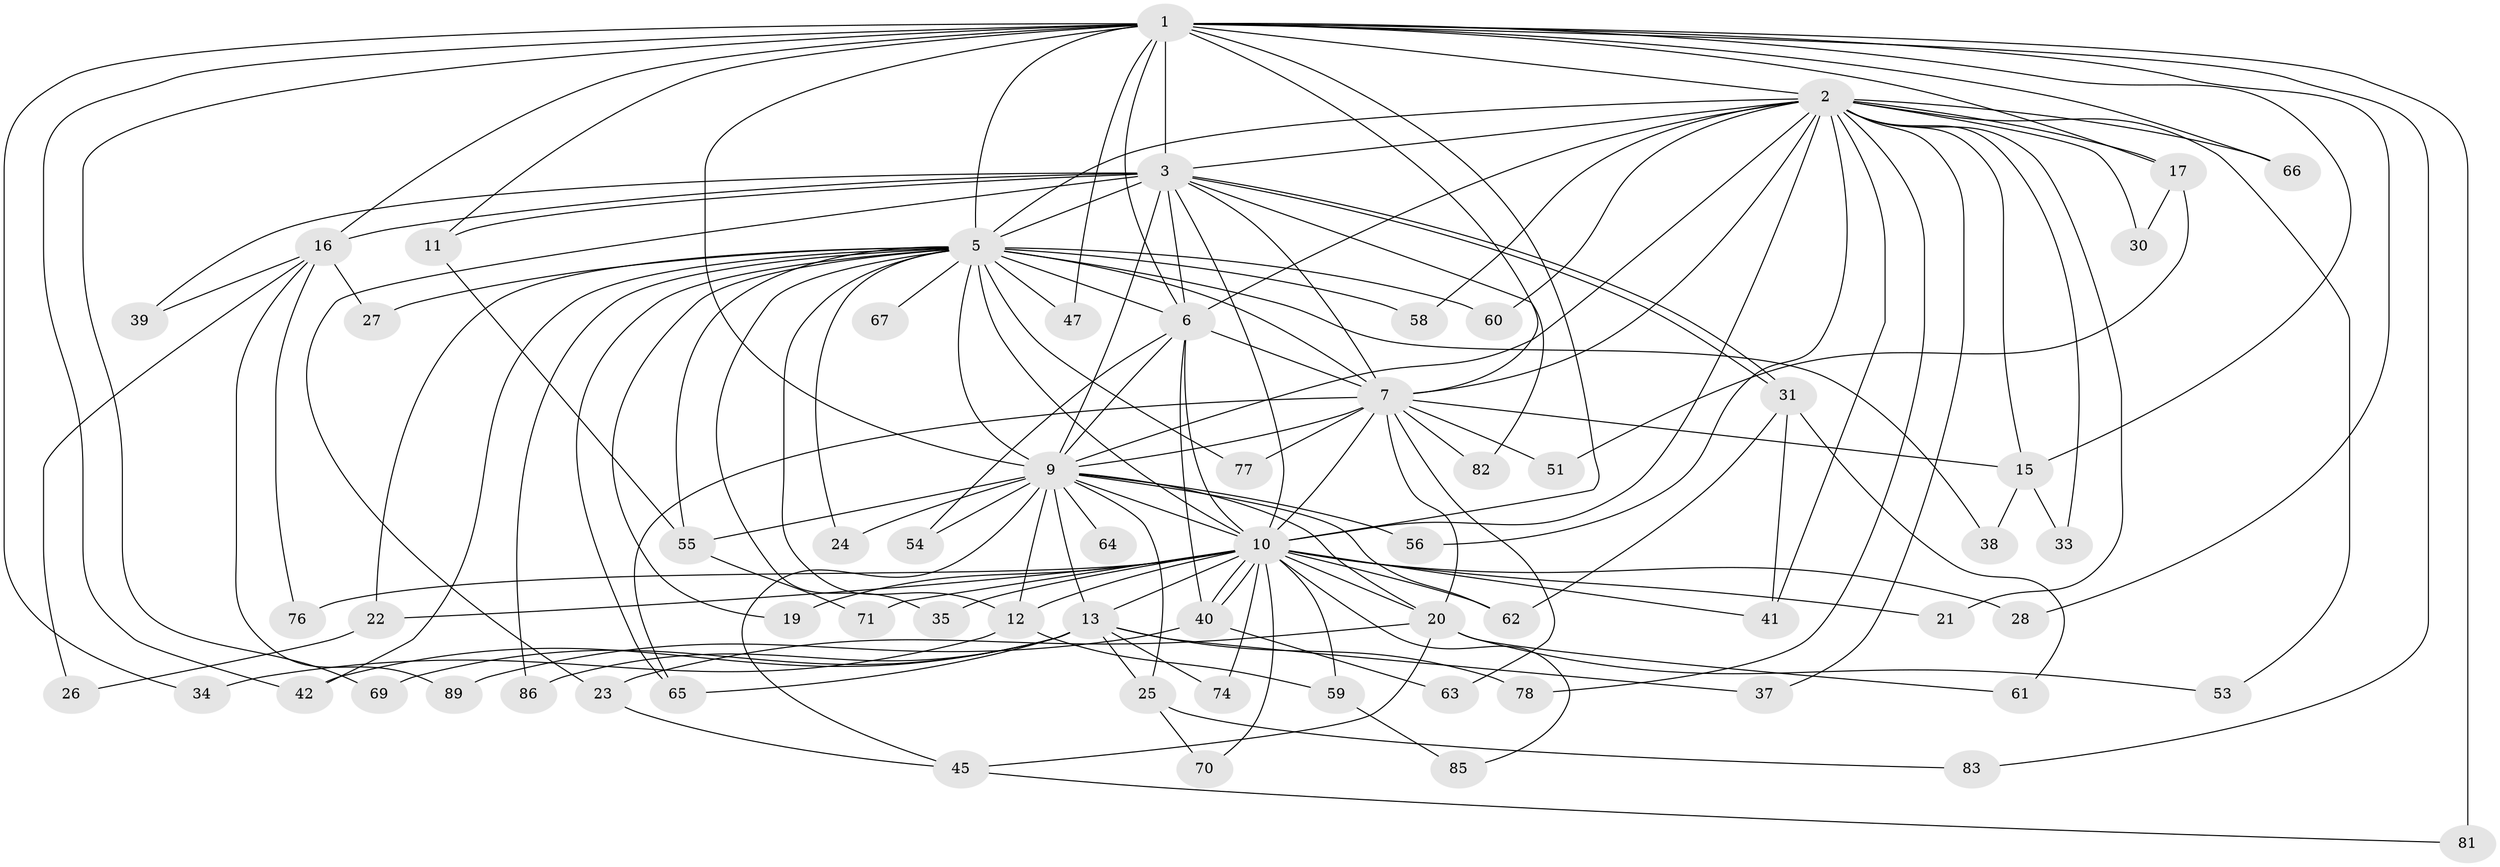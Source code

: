 // original degree distribution, {18: 0.02247191011235955, 23: 0.011235955056179775, 19: 0.011235955056179775, 15: 0.011235955056179775, 17: 0.011235955056179775, 12: 0.011235955056179775, 21: 0.011235955056179775, 20: 0.011235955056179775, 28: 0.011235955056179775, 3: 0.15730337078651685, 5: 0.0449438202247191, 8: 0.011235955056179775, 4: 0.11235955056179775, 7: 0.011235955056179775, 2: 0.550561797752809}
// Generated by graph-tools (version 1.1) at 2025/11/02/27/25 16:11:06]
// undirected, 65 vertices, 150 edges
graph export_dot {
graph [start="1"]
  node [color=gray90,style=filled];
  1 [super="+4"];
  2 [super="+18"];
  3 [super="+88"];
  5 [super="+8"];
  6 [super="+72"];
  7 [super="+84"];
  9 [super="+46"];
  10 [super="+14"];
  11 [super="+73"];
  12 [super="+52"];
  13 [super="+32"];
  15 [super="+49"];
  16 [super="+57"];
  17;
  19;
  20 [super="+36"];
  21;
  22 [super="+80"];
  23;
  24 [super="+29"];
  25;
  26;
  27;
  28;
  30;
  31 [super="+50"];
  33;
  34;
  35;
  37;
  38;
  39;
  40 [super="+48"];
  41 [super="+44"];
  42 [super="+43"];
  45 [super="+75"];
  47;
  51;
  53;
  54;
  55;
  56;
  58;
  59;
  60;
  61;
  62 [super="+79"];
  63;
  64;
  65 [super="+68"];
  66;
  67;
  69;
  70;
  71;
  74;
  76;
  77;
  78;
  81 [super="+87"];
  82;
  83;
  85;
  86;
  89;
  1 -- 2 [weight=2];
  1 -- 3 [weight=3];
  1 -- 5 [weight=4];
  1 -- 6 [weight=2];
  1 -- 7 [weight=2];
  1 -- 9 [weight=2];
  1 -- 10 [weight=2];
  1 -- 11;
  1 -- 16 [weight=2];
  1 -- 34;
  1 -- 47;
  1 -- 66;
  1 -- 69;
  1 -- 83;
  1 -- 15;
  1 -- 17;
  1 -- 81 [weight=2];
  1 -- 28;
  1 -- 42;
  2 -- 3;
  2 -- 5 [weight=2];
  2 -- 6;
  2 -- 7;
  2 -- 9;
  2 -- 10;
  2 -- 17;
  2 -- 21;
  2 -- 30;
  2 -- 33;
  2 -- 37;
  2 -- 41;
  2 -- 53;
  2 -- 56;
  2 -- 58;
  2 -- 60;
  2 -- 78;
  2 -- 66;
  2 -- 15;
  3 -- 5 [weight=2];
  3 -- 6;
  3 -- 7;
  3 -- 9 [weight=2];
  3 -- 10;
  3 -- 11;
  3 -- 16;
  3 -- 23;
  3 -- 31 [weight=2];
  3 -- 31;
  3 -- 39;
  3 -- 82;
  5 -- 6 [weight=2];
  5 -- 7 [weight=3];
  5 -- 9 [weight=2];
  5 -- 10 [weight=2];
  5 -- 12;
  5 -- 19;
  5 -- 24 [weight=2];
  5 -- 38;
  5 -- 42;
  5 -- 67 [weight=2];
  5 -- 77;
  5 -- 65;
  5 -- 22 [weight=2];
  5 -- 86;
  5 -- 27;
  5 -- 35;
  5 -- 47;
  5 -- 55;
  5 -- 58;
  5 -- 60;
  6 -- 7;
  6 -- 9;
  6 -- 10 [weight=2];
  6 -- 54;
  6 -- 40;
  7 -- 9;
  7 -- 10 [weight=2];
  7 -- 15;
  7 -- 20;
  7 -- 51;
  7 -- 63;
  7 -- 65;
  7 -- 77;
  7 -- 82;
  9 -- 10;
  9 -- 12;
  9 -- 13;
  9 -- 25;
  9 -- 45;
  9 -- 54;
  9 -- 55;
  9 -- 56;
  9 -- 64 [weight=2];
  9 -- 20;
  9 -- 24;
  9 -- 62;
  10 -- 13 [weight=2];
  10 -- 19;
  10 -- 20;
  10 -- 21;
  10 -- 28;
  10 -- 35;
  10 -- 40;
  10 -- 40;
  10 -- 59;
  10 -- 62;
  10 -- 70;
  10 -- 74;
  10 -- 76;
  10 -- 85;
  10 -- 71;
  10 -- 22;
  10 -- 12;
  10 -- 41;
  11 -- 55;
  12 -- 34;
  12 -- 59;
  13 -- 25;
  13 -- 37;
  13 -- 42;
  13 -- 69;
  13 -- 86;
  13 -- 74;
  13 -- 78;
  13 -- 65;
  15 -- 33;
  15 -- 38;
  16 -- 26;
  16 -- 27;
  16 -- 39;
  16 -- 89;
  16 -- 76;
  17 -- 30;
  17 -- 51;
  20 -- 23;
  20 -- 53;
  20 -- 61;
  20 -- 45;
  22 -- 26;
  23 -- 45;
  25 -- 70;
  25 -- 83;
  31 -- 41;
  31 -- 61;
  31 -- 62;
  40 -- 89;
  40 -- 63;
  45 -- 81;
  55 -- 71;
  59 -- 85;
}
